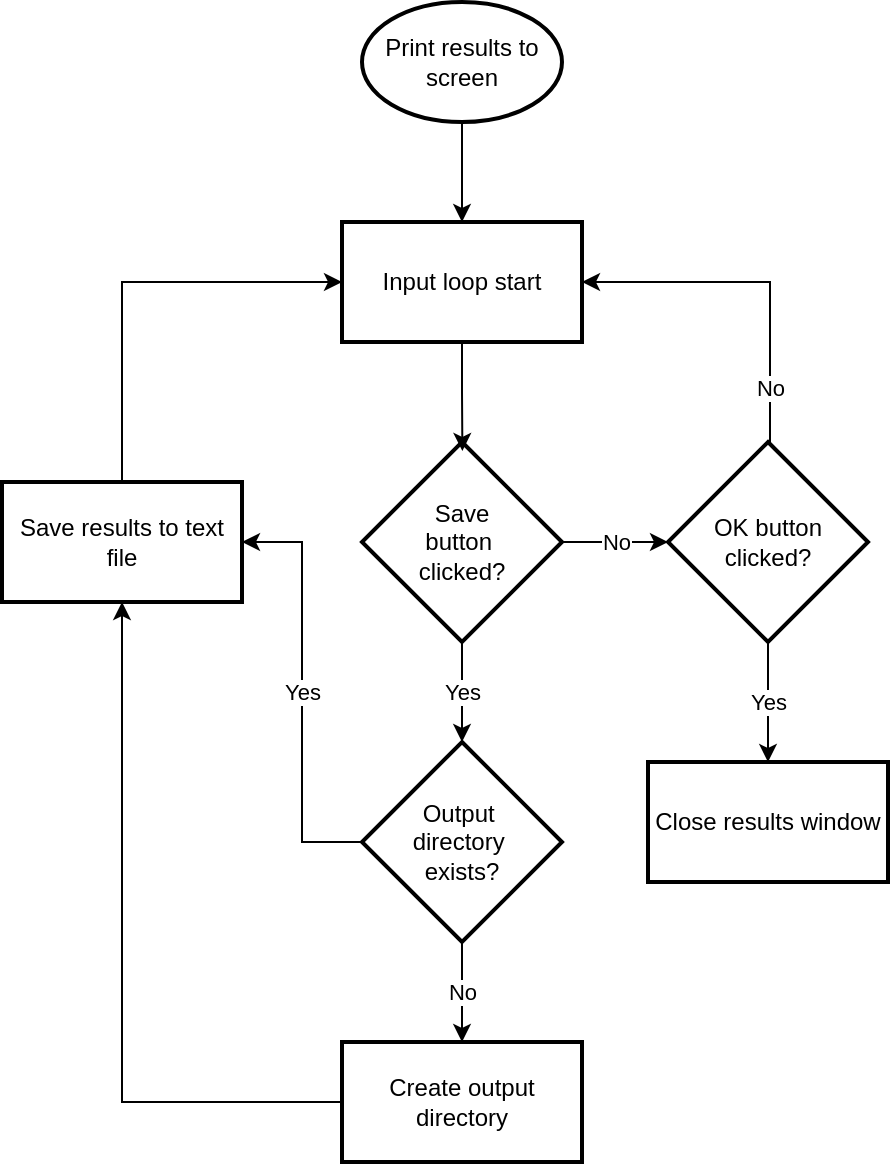 <mxfile version="26.2.2">
  <diagram id="C5RBs43oDa-KdzZeNtuy" name="Page-1">
    <mxGraphModel dx="1426" dy="841" grid="1" gridSize="10" guides="1" tooltips="1" connect="1" arrows="1" fold="1" page="1" pageScale="1" pageWidth="827" pageHeight="1169" math="0" shadow="0">
      <root>
        <mxCell id="WIyWlLk6GJQsqaUBKTNV-0" />
        <mxCell id="WIyWlLk6GJQsqaUBKTNV-1" parent="WIyWlLk6GJQsqaUBKTNV-0" />
        <mxCell id="D6qvsPv5HUMZqZDP2d3Z-5" value="" style="edgeStyle=orthogonalEdgeStyle;rounded=0;orthogonalLoop=1;jettySize=auto;html=1;entryX=0.5;entryY=0;entryDx=0;entryDy=0;" edge="1" parent="WIyWlLk6GJQsqaUBKTNV-1" source="D6qvsPv5HUMZqZDP2d3Z-0" target="D6qvsPv5HUMZqZDP2d3Z-22">
          <mxGeometry relative="1" as="geometry" />
        </mxCell>
        <mxCell id="D6qvsPv5HUMZqZDP2d3Z-0" value="Print results to screen" style="strokeWidth=2;html=1;shape=mxgraph.flowchart.start_1;whiteSpace=wrap;" vertex="1" parent="WIyWlLk6GJQsqaUBKTNV-1">
          <mxGeometry x="210" y="10" width="100" height="60" as="geometry" />
        </mxCell>
        <mxCell id="D6qvsPv5HUMZqZDP2d3Z-7" value="Yes" style="edgeStyle=orthogonalEdgeStyle;rounded=0;orthogonalLoop=1;jettySize=auto;html=1;entryX=0.5;entryY=0;entryDx=0;entryDy=0;entryPerimeter=0;" edge="1" parent="WIyWlLk6GJQsqaUBKTNV-1" source="D6qvsPv5HUMZqZDP2d3Z-4" target="D6qvsPv5HUMZqZDP2d3Z-9">
          <mxGeometry relative="1" as="geometry">
            <mxPoint x="310" y="170.0" as="targetPoint" />
          </mxGeometry>
        </mxCell>
        <mxCell id="D6qvsPv5HUMZqZDP2d3Z-16" value="No" style="edgeStyle=orthogonalEdgeStyle;rounded=0;orthogonalLoop=1;jettySize=auto;html=1;entryX=0;entryY=0.5;entryDx=0;entryDy=0;" edge="1" parent="WIyWlLk6GJQsqaUBKTNV-1" source="D6qvsPv5HUMZqZDP2d3Z-4" target="D6qvsPv5HUMZqZDP2d3Z-17">
          <mxGeometry relative="1" as="geometry">
            <mxPoint x="360" y="175.0" as="targetPoint" />
          </mxGeometry>
        </mxCell>
        <mxCell id="D6qvsPv5HUMZqZDP2d3Z-4" value="Save&lt;div&gt;button&amp;nbsp;&lt;/div&gt;&lt;div&gt;clicked?&lt;/div&gt;" style="rhombus;whiteSpace=wrap;html=1;strokeWidth=2;" vertex="1" parent="WIyWlLk6GJQsqaUBKTNV-1">
          <mxGeometry x="210" y="230" width="100" height="100" as="geometry" />
        </mxCell>
        <mxCell id="D6qvsPv5HUMZqZDP2d3Z-8" style="edgeStyle=orthogonalEdgeStyle;rounded=0;orthogonalLoop=1;jettySize=auto;html=1;exitX=0.5;exitY=0;exitDx=0;exitDy=0;entryX=0;entryY=0.5;entryDx=0;entryDy=0;" edge="1" parent="WIyWlLk6GJQsqaUBKTNV-1" source="D6qvsPv5HUMZqZDP2d3Z-13" target="D6qvsPv5HUMZqZDP2d3Z-22">
          <mxGeometry relative="1" as="geometry">
            <mxPoint x="190" y="90" as="sourcePoint" />
            <mxPoint x="150" y="150" as="targetPoint" />
            <Array as="points">
              <mxPoint x="90" y="150" />
            </Array>
          </mxGeometry>
        </mxCell>
        <mxCell id="D6qvsPv5HUMZqZDP2d3Z-12" value="No" style="edgeStyle=orthogonalEdgeStyle;rounded=0;orthogonalLoop=1;jettySize=auto;html=1;" edge="1" parent="WIyWlLk6GJQsqaUBKTNV-1" source="D6qvsPv5HUMZqZDP2d3Z-9" target="D6qvsPv5HUMZqZDP2d3Z-11">
          <mxGeometry relative="1" as="geometry" />
        </mxCell>
        <mxCell id="D6qvsPv5HUMZqZDP2d3Z-21" value="Yes" style="edgeStyle=orthogonalEdgeStyle;rounded=0;orthogonalLoop=1;jettySize=auto;html=1;entryX=1;entryY=0.5;entryDx=0;entryDy=0;" edge="1" parent="WIyWlLk6GJQsqaUBKTNV-1" source="D6qvsPv5HUMZqZDP2d3Z-9" target="D6qvsPv5HUMZqZDP2d3Z-13">
          <mxGeometry relative="1" as="geometry" />
        </mxCell>
        <mxCell id="D6qvsPv5HUMZqZDP2d3Z-9" value="Output&amp;nbsp;&lt;div&gt;directory&amp;nbsp;&lt;/div&gt;&lt;div&gt;exists?&lt;/div&gt;" style="strokeWidth=2;html=1;shape=mxgraph.flowchart.decision;whiteSpace=wrap;" vertex="1" parent="WIyWlLk6GJQsqaUBKTNV-1">
          <mxGeometry x="210" y="380" width="100" height="100" as="geometry" />
        </mxCell>
        <mxCell id="D6qvsPv5HUMZqZDP2d3Z-14" value="" style="edgeStyle=orthogonalEdgeStyle;rounded=0;orthogonalLoop=1;jettySize=auto;html=1;" edge="1" parent="WIyWlLk6GJQsqaUBKTNV-1" source="D6qvsPv5HUMZqZDP2d3Z-11" target="D6qvsPv5HUMZqZDP2d3Z-13">
          <mxGeometry relative="1" as="geometry" />
        </mxCell>
        <mxCell id="D6qvsPv5HUMZqZDP2d3Z-11" value="Create output directory" style="whiteSpace=wrap;html=1;strokeWidth=2;" vertex="1" parent="WIyWlLk6GJQsqaUBKTNV-1">
          <mxGeometry x="200" y="530" width="120" height="60" as="geometry" />
        </mxCell>
        <mxCell id="D6qvsPv5HUMZqZDP2d3Z-13" value="Save results to text file" style="whiteSpace=wrap;html=1;strokeWidth=2;" vertex="1" parent="WIyWlLk6GJQsqaUBKTNV-1">
          <mxGeometry x="30" y="250" width="120" height="60" as="geometry" />
        </mxCell>
        <mxCell id="D6qvsPv5HUMZqZDP2d3Z-19" value="Yes" style="edgeStyle=orthogonalEdgeStyle;rounded=0;orthogonalLoop=1;jettySize=auto;html=1;" edge="1" parent="WIyWlLk6GJQsqaUBKTNV-1" source="D6qvsPv5HUMZqZDP2d3Z-17" target="D6qvsPv5HUMZqZDP2d3Z-18">
          <mxGeometry relative="1" as="geometry" />
        </mxCell>
        <mxCell id="D6qvsPv5HUMZqZDP2d3Z-17" value="OK button clicked?" style="rhombus;whiteSpace=wrap;html=1;strokeWidth=2;" vertex="1" parent="WIyWlLk6GJQsqaUBKTNV-1">
          <mxGeometry x="363" y="230" width="100" height="100" as="geometry" />
        </mxCell>
        <mxCell id="D6qvsPv5HUMZqZDP2d3Z-18" value="Close results window" style="whiteSpace=wrap;html=1;strokeWidth=2;" vertex="1" parent="WIyWlLk6GJQsqaUBKTNV-1">
          <mxGeometry x="353" y="390" width="120" height="60" as="geometry" />
        </mxCell>
        <mxCell id="D6qvsPv5HUMZqZDP2d3Z-20" value="No" style="edgeStyle=orthogonalEdgeStyle;rounded=0;orthogonalLoop=1;jettySize=auto;html=1;entryX=1;entryY=0.5;entryDx=0;entryDy=0;" edge="1" parent="WIyWlLk6GJQsqaUBKTNV-1" source="D6qvsPv5HUMZqZDP2d3Z-17" target="D6qvsPv5HUMZqZDP2d3Z-22">
          <mxGeometry x="-0.673" relative="1" as="geometry">
            <Array as="points">
              <mxPoint x="414" y="150" />
            </Array>
            <mxPoint as="offset" />
          </mxGeometry>
        </mxCell>
        <mxCell id="D6qvsPv5HUMZqZDP2d3Z-22" value="Input loop start" style="whiteSpace=wrap;html=1;strokeWidth=2;" vertex="1" parent="WIyWlLk6GJQsqaUBKTNV-1">
          <mxGeometry x="200" y="120" width="120" height="60" as="geometry" />
        </mxCell>
        <mxCell id="D6qvsPv5HUMZqZDP2d3Z-23" style="edgeStyle=orthogonalEdgeStyle;rounded=0;orthogonalLoop=1;jettySize=auto;html=1;entryX=0.502;entryY=0.045;entryDx=0;entryDy=0;entryPerimeter=0;" edge="1" parent="WIyWlLk6GJQsqaUBKTNV-1" source="D6qvsPv5HUMZqZDP2d3Z-22" target="D6qvsPv5HUMZqZDP2d3Z-4">
          <mxGeometry relative="1" as="geometry" />
        </mxCell>
      </root>
    </mxGraphModel>
  </diagram>
</mxfile>
